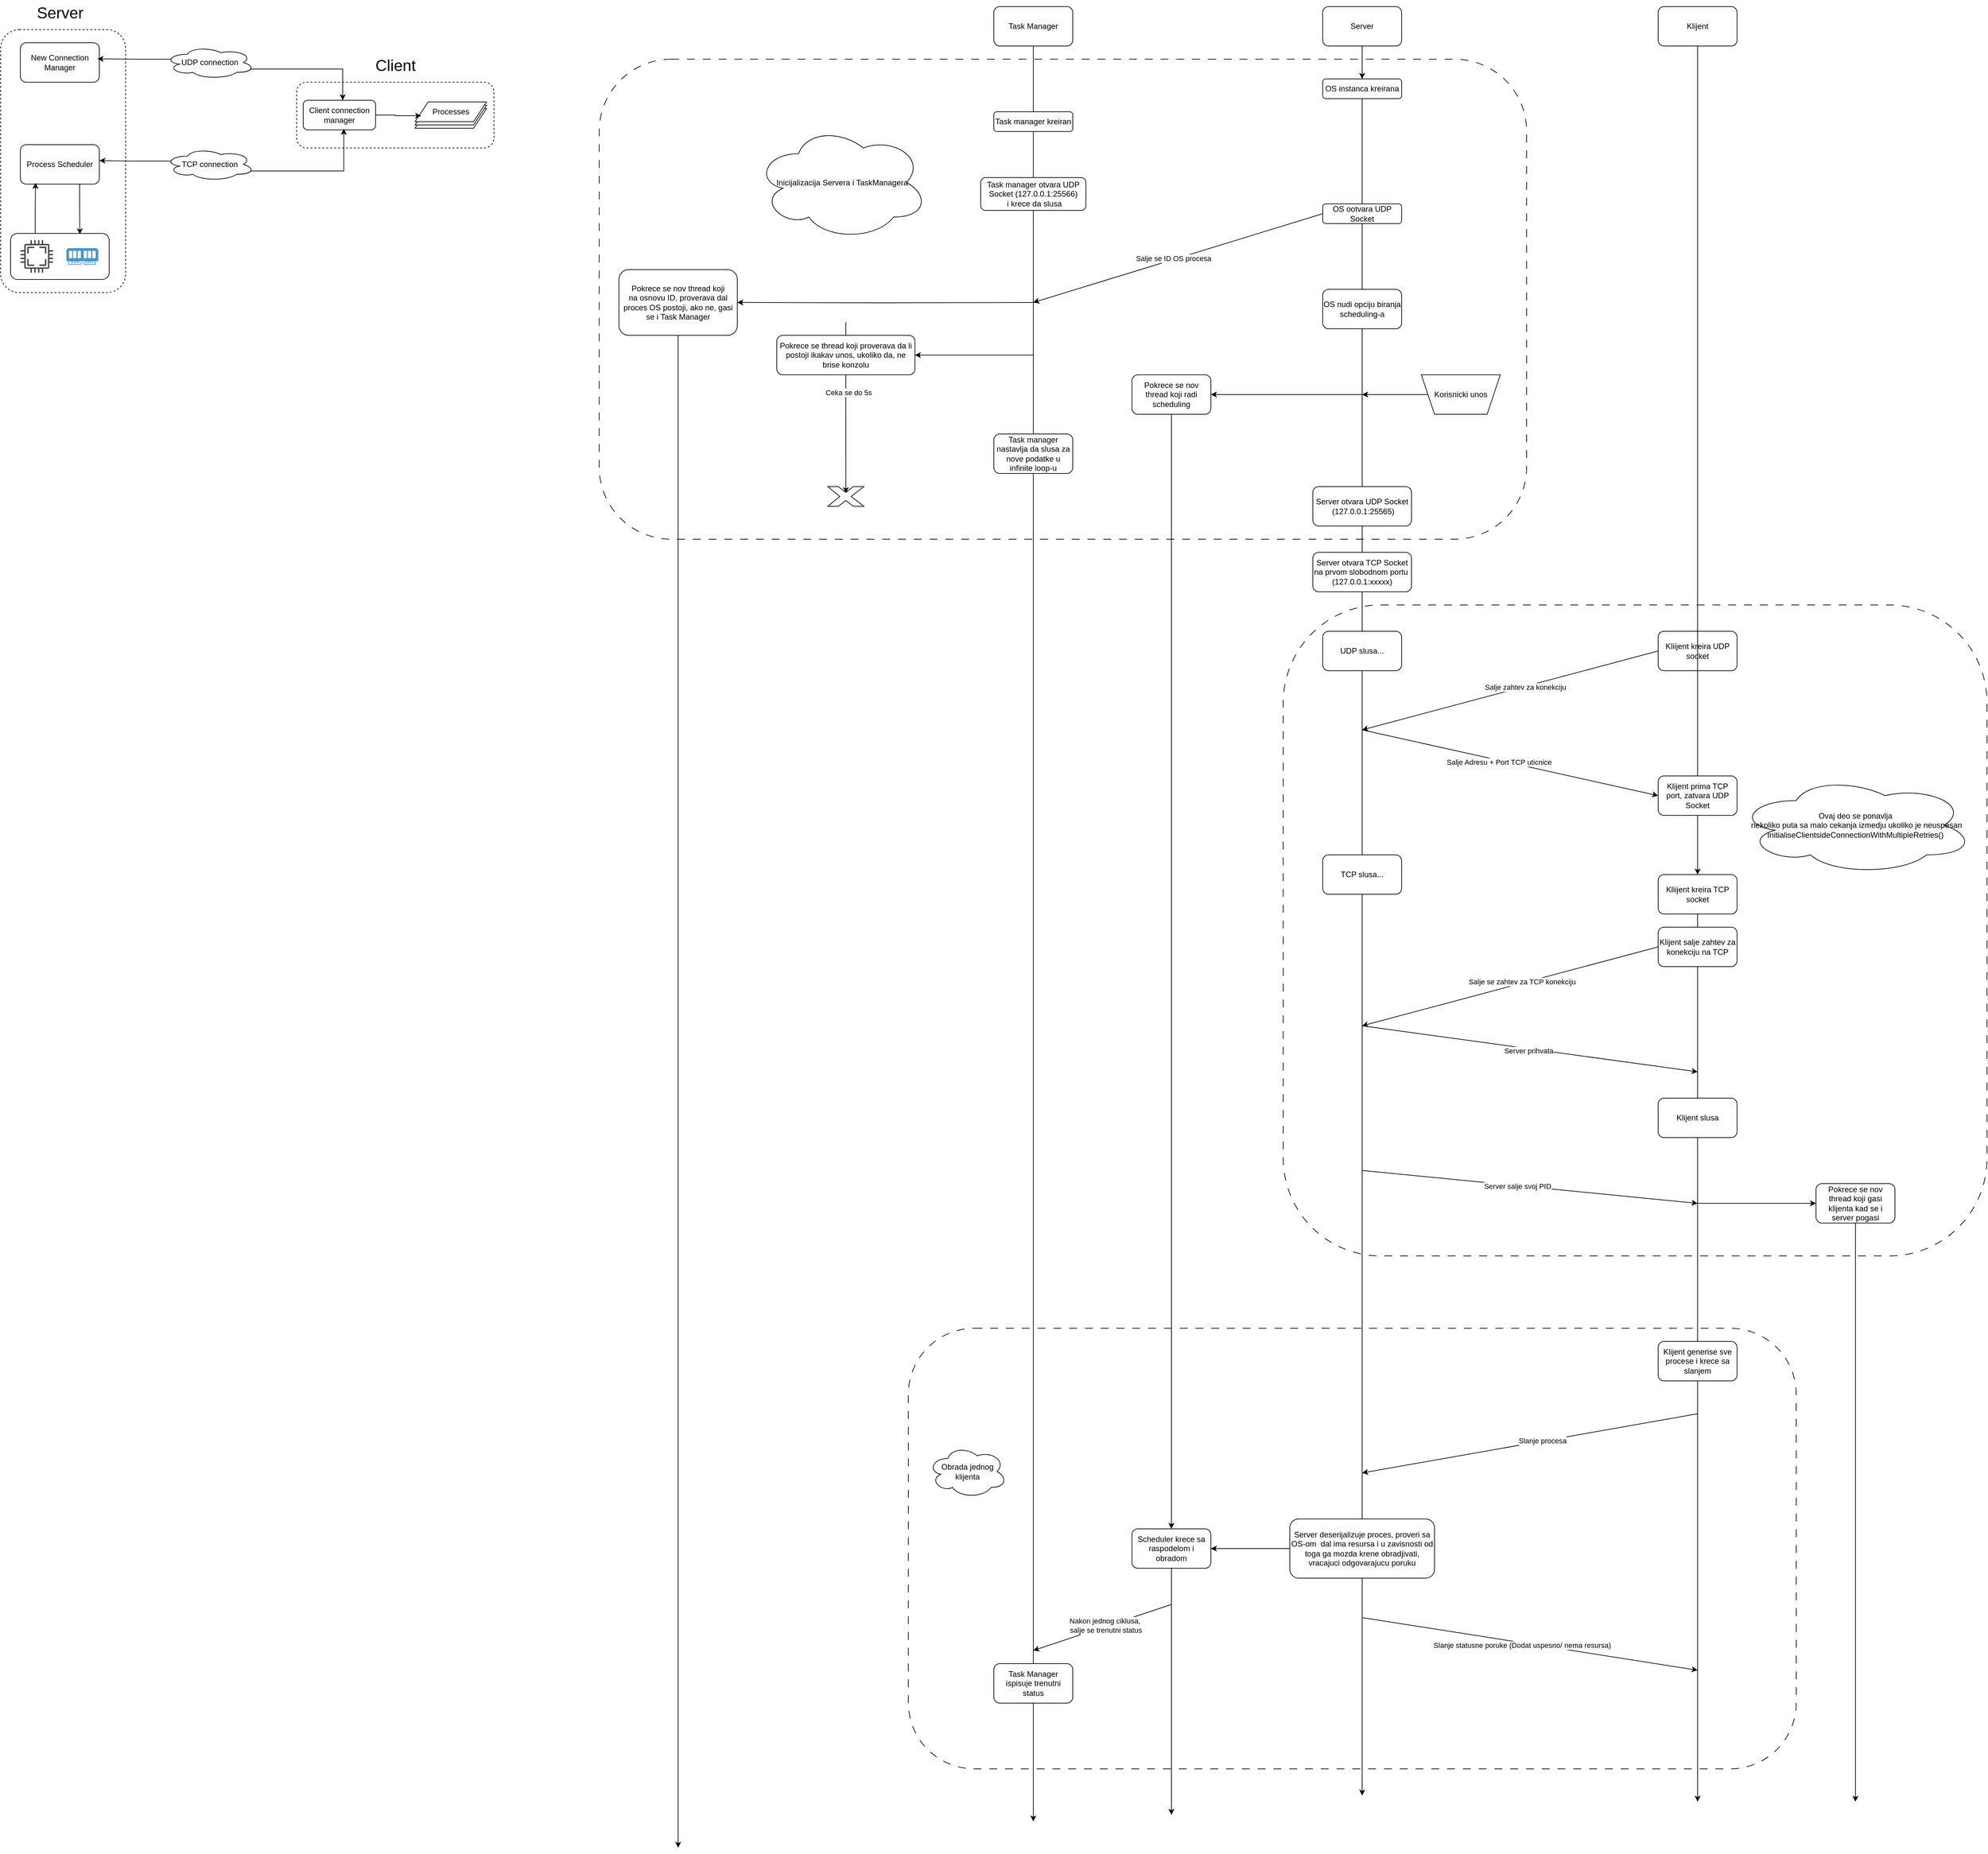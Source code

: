 <mxfile version="27.1.4">
  <diagram name="Page-1" id="ZypiApr3Vc_sd6u4OmtT">
    <mxGraphModel dx="2876" dy="623" grid="1" gridSize="10" guides="1" tooltips="1" connect="1" arrows="1" fold="1" page="1" pageScale="1" pageWidth="827" pageHeight="1169" math="0" shadow="0">
      <root>
        <mxCell id="0" />
        <mxCell id="1" parent="0" />
        <mxCell id="yFTWy4D6VP6E0k01gz3a-50" value="" style="rounded=1;whiteSpace=wrap;html=1;fillColor=none;dashed=1;dashPattern=12 12;" vertex="1" parent="1">
          <mxGeometry x="680" y="1060" width="1070" height="990" as="geometry" />
        </mxCell>
        <mxCell id="yFTWy4D6VP6E0k01gz3a-3" style="edgeStyle=orthogonalEdgeStyle;rounded=0;orthogonalLoop=1;jettySize=auto;html=1;" edge="1" parent="1" source="yFTWy4D6VP6E0k01gz3a-9">
          <mxGeometry relative="1" as="geometry">
            <mxPoint x="800" y="2870.625" as="targetPoint" />
          </mxGeometry>
        </mxCell>
        <mxCell id="yFTWy4D6VP6E0k01gz3a-1" value="&lt;div&gt;Server&lt;/div&gt;" style="rounded=1;whiteSpace=wrap;html=1;" vertex="1" parent="1">
          <mxGeometry x="740" y="150" width="120" height="60" as="geometry" />
        </mxCell>
        <mxCell id="yFTWy4D6VP6E0k01gz3a-4" style="edgeStyle=orthogonalEdgeStyle;rounded=0;orthogonalLoop=1;jettySize=auto;html=1;" edge="1" parent="1" source="yFTWy4D6VP6E0k01gz3a-2">
          <mxGeometry relative="1" as="geometry">
            <mxPoint x="300" y="2910" as="targetPoint" />
          </mxGeometry>
        </mxCell>
        <mxCell id="yFTWy4D6VP6E0k01gz3a-2" value="Task Manager" style="rounded=1;whiteSpace=wrap;html=1;" vertex="1" parent="1">
          <mxGeometry x="240" y="150" width="120" height="60" as="geometry" />
        </mxCell>
        <mxCell id="yFTWy4D6VP6E0k01gz3a-10" value="" style="edgeStyle=orthogonalEdgeStyle;rounded=0;orthogonalLoop=1;jettySize=auto;html=1;" edge="1" parent="1" source="yFTWy4D6VP6E0k01gz3a-1" target="yFTWy4D6VP6E0k01gz3a-9">
          <mxGeometry relative="1" as="geometry">
            <mxPoint x="800" y="1141.667" as="targetPoint" />
            <mxPoint x="800" y="210" as="sourcePoint" />
          </mxGeometry>
        </mxCell>
        <mxCell id="yFTWy4D6VP6E0k01gz3a-9" value="OS instanca kreirana" style="rounded=1;whiteSpace=wrap;html=1;" vertex="1" parent="1">
          <mxGeometry x="740" y="260" width="120" height="30" as="geometry" />
        </mxCell>
        <mxCell id="yFTWy4D6VP6E0k01gz3a-11" value="Task manager kreiran" style="rounded=1;whiteSpace=wrap;html=1;" vertex="1" parent="1">
          <mxGeometry x="240" y="310" width="120" height="30" as="geometry" />
        </mxCell>
        <mxCell id="yFTWy4D6VP6E0k01gz3a-12" value="&lt;div&gt;Task manager otvara UDP Socket (127.0.0.1:25566)&lt;/div&gt;&amp;nbsp;i krece da slusa" style="rounded=1;whiteSpace=wrap;html=1;" vertex="1" parent="1">
          <mxGeometry x="220" y="410" width="160" height="50" as="geometry" />
        </mxCell>
        <mxCell id="yFTWy4D6VP6E0k01gz3a-16" value="OS ootvara UDP Socket" style="rounded=1;whiteSpace=wrap;html=1;" vertex="1" parent="1">
          <mxGeometry x="740" y="450" width="120" height="30" as="geometry" />
        </mxCell>
        <mxCell id="yFTWy4D6VP6E0k01gz3a-17" value="" style="endArrow=classic;html=1;rounded=0;exitX=0;exitY=0.5;exitDx=0;exitDy=0;" edge="1" parent="1" source="yFTWy4D6VP6E0k01gz3a-16">
          <mxGeometry width="50" height="50" relative="1" as="geometry">
            <mxPoint x="360" y="580" as="sourcePoint" />
            <mxPoint x="300" y="600" as="targetPoint" />
          </mxGeometry>
        </mxCell>
        <mxCell id="yFTWy4D6VP6E0k01gz3a-18" value="Salje se ID OS procesa" style="edgeLabel;html=1;align=center;verticalAlign=middle;resizable=0;points=[];" vertex="1" connectable="0" parent="yFTWy4D6VP6E0k01gz3a-17">
          <mxGeometry x="0.031" y="-2" relative="1" as="geometry">
            <mxPoint as="offset" />
          </mxGeometry>
        </mxCell>
        <mxCell id="yFTWy4D6VP6E0k01gz3a-21" style="edgeStyle=orthogonalEdgeStyle;rounded=0;orthogonalLoop=1;jettySize=auto;html=1;entryX=1;entryY=0.5;entryDx=0;entryDy=0;" edge="1" parent="1" target="yFTWy4D6VP6E0k01gz3a-20">
          <mxGeometry relative="1" as="geometry">
            <mxPoint x="300" y="600" as="sourcePoint" />
          </mxGeometry>
        </mxCell>
        <mxCell id="yFTWy4D6VP6E0k01gz3a-99" style="edgeStyle=orthogonalEdgeStyle;rounded=0;orthogonalLoop=1;jettySize=auto;html=1;exitX=0.5;exitY=1;exitDx=0;exitDy=0;" edge="1" parent="1" source="yFTWy4D6VP6E0k01gz3a-20">
          <mxGeometry relative="1" as="geometry">
            <mxPoint x="-240" y="2950" as="targetPoint" />
            <mxPoint x="-240" y="1740.0" as="sourcePoint" />
            <Array as="points">
              <mxPoint x="-240" y="2930" />
            </Array>
          </mxGeometry>
        </mxCell>
        <mxCell id="yFTWy4D6VP6E0k01gz3a-20" value="&lt;div&gt;Pokrece se nov thread koji&lt;br&gt;&lt;/div&gt;&lt;div&gt;na osnovu ID, proverava dal proces OS postoji, ako ne, gasi se i Task Manager&lt;br&gt;&lt;/div&gt;" style="rounded=1;whiteSpace=wrap;html=1;" vertex="1" parent="1">
          <mxGeometry x="-330" y="550" width="180" height="100" as="geometry" />
        </mxCell>
        <mxCell id="yFTWy4D6VP6E0k01gz3a-22" value="" style="endArrow=classic;html=1;rounded=0;entryX=1;entryY=0.5;entryDx=0;entryDy=0;" edge="1" parent="1" target="yFTWy4D6VP6E0k01gz3a-23">
          <mxGeometry width="50" height="50" relative="1" as="geometry">
            <mxPoint x="300" y="680" as="sourcePoint" />
            <mxPoint x="150" y="680" as="targetPoint" />
          </mxGeometry>
        </mxCell>
        <mxCell id="yFTWy4D6VP6E0k01gz3a-96" style="edgeStyle=orthogonalEdgeStyle;rounded=0;orthogonalLoop=1;jettySize=auto;html=1;entryX=0.266;entryY=0.904;entryDx=0;entryDy=0;entryPerimeter=0;" edge="1" parent="1" source="yFTWy4D6VP6E0k01gz3a-23" target="yFTWy4D6VP6E0k01gz3a-107">
          <mxGeometry relative="1" as="geometry">
            <mxPoint x="15" y="1060" as="targetPoint" />
          </mxGeometry>
        </mxCell>
        <mxCell id="yFTWy4D6VP6E0k01gz3a-97" value="Ceka se do 5s" style="edgeLabel;html=1;align=center;verticalAlign=middle;resizable=0;points=[];" vertex="1" connectable="0" parent="yFTWy4D6VP6E0k01gz3a-96">
          <mxGeometry x="-0.095" y="4" relative="1" as="geometry">
            <mxPoint as="offset" />
          </mxGeometry>
        </mxCell>
        <mxCell id="yFTWy4D6VP6E0k01gz3a-23" value="Pokrece se thread koji proverava da li postoji ikakav unos, ukoliko da, ne brise konzolu" style="rounded=1;whiteSpace=wrap;html=1;" vertex="1" parent="1">
          <mxGeometry x="-90" y="650" width="210" height="60" as="geometry" />
        </mxCell>
        <mxCell id="yFTWy4D6VP6E0k01gz3a-24" value="Task manager nastavlja da slusa za nove podatke u infinite loop-u" style="rounded=1;whiteSpace=wrap;html=1;" vertex="1" parent="1">
          <mxGeometry x="240" y="800" width="120" height="60" as="geometry" />
        </mxCell>
        <mxCell id="yFTWy4D6VP6E0k01gz3a-25" value="OS nudi opciju biranja scheduling-a" style="rounded=1;whiteSpace=wrap;html=1;" vertex="1" parent="1">
          <mxGeometry x="740" y="580" width="120" height="60" as="geometry" />
        </mxCell>
        <mxCell id="yFTWy4D6VP6E0k01gz3a-27" style="edgeStyle=orthogonalEdgeStyle;rounded=0;orthogonalLoop=1;jettySize=auto;html=1;" edge="1" parent="1" source="yFTWy4D6VP6E0k01gz3a-26">
          <mxGeometry relative="1" as="geometry">
            <mxPoint x="800" y="740" as="targetPoint" />
          </mxGeometry>
        </mxCell>
        <mxCell id="yFTWy4D6VP6E0k01gz3a-26" value="Korisnicki unos" style="shape=trapezoid;perimeter=trapezoidPerimeter;whiteSpace=wrap;html=1;fixedSize=1;direction=west;" vertex="1" parent="1">
          <mxGeometry x="890" y="710" width="120" height="60" as="geometry" />
        </mxCell>
        <mxCell id="yFTWy4D6VP6E0k01gz3a-30" style="edgeStyle=orthogonalEdgeStyle;rounded=0;orthogonalLoop=1;jettySize=auto;html=1;exitX=0.5;exitY=1;exitDx=0;exitDy=0;" edge="1" parent="1" source="yFTWy4D6VP6E0k01gz3a-93">
          <mxGeometry relative="1" as="geometry">
            <mxPoint x="510" y="2900" as="targetPoint" />
            <mxPoint x="510" y="1140.0" as="sourcePoint" />
          </mxGeometry>
        </mxCell>
        <mxCell id="yFTWy4D6VP6E0k01gz3a-28" value="Pokrece se nov thread koji radi scheduling" style="rounded=1;whiteSpace=wrap;html=1;" vertex="1" parent="1">
          <mxGeometry x="450" y="710" width="120" height="60" as="geometry" />
        </mxCell>
        <mxCell id="yFTWy4D6VP6E0k01gz3a-29" value="" style="endArrow=classic;html=1;rounded=0;entryX=1;entryY=0.5;entryDx=0;entryDy=0;" edge="1" parent="1" target="yFTWy4D6VP6E0k01gz3a-28">
          <mxGeometry width="50" height="50" relative="1" as="geometry">
            <mxPoint x="800" y="740" as="sourcePoint" />
            <mxPoint x="690" y="740" as="targetPoint" />
          </mxGeometry>
        </mxCell>
        <mxCell id="yFTWy4D6VP6E0k01gz3a-31" value="&lt;div&gt;Server otvara UDP Socket &amp;nbsp;(127.0.0.1:25565) &lt;br&gt;&lt;/div&gt;" style="rounded=1;whiteSpace=wrap;html=1;" vertex="1" parent="1">
          <mxGeometry x="725" y="880" width="150" height="60" as="geometry" />
        </mxCell>
        <mxCell id="yFTWy4D6VP6E0k01gz3a-32" value="&lt;div&gt;Server otvara TCP Socket&lt;/div&gt;&lt;div&gt;na prvom slobodnom portu&amp;nbsp; (127.0.0.1:xxxxx) &lt;br&gt;&lt;/div&gt;" style="rounded=1;whiteSpace=wrap;html=1;" vertex="1" parent="1">
          <mxGeometry x="725" y="980" width="150" height="60" as="geometry" />
        </mxCell>
        <mxCell id="yFTWy4D6VP6E0k01gz3a-33" value="UDP slusa..." style="rounded=1;whiteSpace=wrap;html=1;" vertex="1" parent="1">
          <mxGeometry x="740" y="1100" width="120" height="60" as="geometry" />
        </mxCell>
        <mxCell id="yFTWy4D6VP6E0k01gz3a-35" style="edgeStyle=orthogonalEdgeStyle;rounded=0;orthogonalLoop=1;jettySize=auto;html=1;" edge="1" parent="1" source="yFTWy4D6VP6E0k01gz3a-53">
          <mxGeometry relative="1" as="geometry">
            <mxPoint x="1310" y="2880" as="targetPoint" />
          </mxGeometry>
        </mxCell>
        <mxCell id="yFTWy4D6VP6E0k01gz3a-34" value="&lt;div&gt;Klijent&lt;/div&gt;" style="rounded=1;whiteSpace=wrap;html=1;" vertex="1" parent="1">
          <mxGeometry x="1250" y="150" width="120" height="60" as="geometry" />
        </mxCell>
        <mxCell id="yFTWy4D6VP6E0k01gz3a-36" value="Kliijent kreira UDP socket" style="rounded=1;whiteSpace=wrap;html=1;" vertex="1" parent="1">
          <mxGeometry x="1250" y="1100" width="120" height="60" as="geometry" />
        </mxCell>
        <mxCell id="yFTWy4D6VP6E0k01gz3a-37" value="" style="endArrow=classic;html=1;rounded=0;exitX=0;exitY=0.5;exitDx=0;exitDy=0;" edge="1" parent="1" source="yFTWy4D6VP6E0k01gz3a-36">
          <mxGeometry width="50" height="50" relative="1" as="geometry">
            <mxPoint x="1040" y="1240" as="sourcePoint" />
            <mxPoint x="800" y="1250" as="targetPoint" />
          </mxGeometry>
        </mxCell>
        <mxCell id="yFTWy4D6VP6E0k01gz3a-38" value="Salje zahtev za konekciju" style="edgeLabel;html=1;align=center;verticalAlign=middle;resizable=0;points=[];" vertex="1" connectable="0" parent="yFTWy4D6VP6E0k01gz3a-37">
          <mxGeometry x="-0.101" y="1" relative="1" as="geometry">
            <mxPoint as="offset" />
          </mxGeometry>
        </mxCell>
        <mxCell id="yFTWy4D6VP6E0k01gz3a-39" value="" style="endArrow=classic;html=1;rounded=0;entryX=0;entryY=0.5;entryDx=0;entryDy=0;" edge="1" parent="1" target="yFTWy4D6VP6E0k01gz3a-41">
          <mxGeometry width="50" height="50" relative="1" as="geometry">
            <mxPoint x="800" y="1250" as="sourcePoint" />
            <mxPoint x="1310" y="1350" as="targetPoint" />
          </mxGeometry>
        </mxCell>
        <mxCell id="yFTWy4D6VP6E0k01gz3a-40" value="Salje Adresu + Port TCP uticnice" style="edgeLabel;html=1;align=center;verticalAlign=middle;resizable=0;points=[];" vertex="1" connectable="0" parent="yFTWy4D6VP6E0k01gz3a-39">
          <mxGeometry x="-0.073" y="-2" relative="1" as="geometry">
            <mxPoint as="offset" />
          </mxGeometry>
        </mxCell>
        <mxCell id="yFTWy4D6VP6E0k01gz3a-42" value="TCP slusa..." style="rounded=1;whiteSpace=wrap;html=1;" vertex="1" parent="1">
          <mxGeometry x="740" y="1440" width="120" height="60" as="geometry" />
        </mxCell>
        <mxCell id="yFTWy4D6VP6E0k01gz3a-43" value="Klijent salje zahtev za konekciju na TCP" style="rounded=1;whiteSpace=wrap;html=1;" vertex="1" parent="1">
          <mxGeometry x="1250" y="1550" width="120" height="60" as="geometry" />
        </mxCell>
        <mxCell id="yFTWy4D6VP6E0k01gz3a-45" value="" style="endArrow=classic;html=1;rounded=0;exitX=0;exitY=0.5;exitDx=0;exitDy=0;" edge="1" parent="1" source="yFTWy4D6VP6E0k01gz3a-43">
          <mxGeometry width="50" height="50" relative="1" as="geometry">
            <mxPoint x="1020" y="1590" as="sourcePoint" />
            <mxPoint x="800" y="1700" as="targetPoint" />
          </mxGeometry>
        </mxCell>
        <mxCell id="yFTWy4D6VP6E0k01gz3a-47" value="Salje se zahtev za TCP konekciju" style="edgeLabel;html=1;align=center;verticalAlign=middle;resizable=0;points=[];" vertex="1" connectable="0" parent="yFTWy4D6VP6E0k01gz3a-45">
          <mxGeometry x="-0.082" y="-2" relative="1" as="geometry">
            <mxPoint as="offset" />
          </mxGeometry>
        </mxCell>
        <mxCell id="yFTWy4D6VP6E0k01gz3a-48" value="" style="endArrow=classic;html=1;rounded=0;" edge="1" parent="1">
          <mxGeometry width="50" height="50" relative="1" as="geometry">
            <mxPoint x="800" y="1700" as="sourcePoint" />
            <mxPoint x="1310" y="1770" as="targetPoint" />
          </mxGeometry>
        </mxCell>
        <mxCell id="yFTWy4D6VP6E0k01gz3a-49" value="Server prihvata" style="edgeLabel;html=1;align=center;verticalAlign=middle;resizable=0;points=[];" vertex="1" connectable="0" parent="yFTWy4D6VP6E0k01gz3a-48">
          <mxGeometry x="-0.01" y="-2" relative="1" as="geometry">
            <mxPoint y="1" as="offset" />
          </mxGeometry>
        </mxCell>
        <mxCell id="yFTWy4D6VP6E0k01gz3a-51" value="&lt;div&gt;Ovaj deo se ponavlja&lt;/div&gt;&lt;div&gt;&amp;nbsp;nekoliko puta sa malo cekanja izmedju ukoliko je neuspesan&lt;/div&gt;&lt;div&gt;InitialiseClientsideConnectionWithMultipleRetries()&lt;br&gt;&lt;/div&gt;" style="ellipse;shape=cloud;whiteSpace=wrap;html=1;" vertex="1" parent="1">
          <mxGeometry x="1370" y="1320" width="360" height="150" as="geometry" />
        </mxCell>
        <mxCell id="yFTWy4D6VP6E0k01gz3a-54" value="" style="edgeStyle=orthogonalEdgeStyle;rounded=0;orthogonalLoop=1;jettySize=auto;html=1;" edge="1" parent="1" source="yFTWy4D6VP6E0k01gz3a-34" target="yFTWy4D6VP6E0k01gz3a-53">
          <mxGeometry relative="1" as="geometry">
            <mxPoint x="1310" y="1880" as="targetPoint" />
            <mxPoint x="1310" y="210" as="sourcePoint" />
          </mxGeometry>
        </mxCell>
        <mxCell id="yFTWy4D6VP6E0k01gz3a-53" value="Kliijent kreira TCP socket" style="rounded=1;whiteSpace=wrap;html=1;" vertex="1" parent="1">
          <mxGeometry x="1250" y="1470" width="120" height="60" as="geometry" />
        </mxCell>
        <mxCell id="yFTWy4D6VP6E0k01gz3a-56" value="Klijent slusa" style="rounded=1;whiteSpace=wrap;html=1;" vertex="1" parent="1">
          <mxGeometry x="1250" y="1810" width="120" height="60" as="geometry" />
        </mxCell>
        <mxCell id="yFTWy4D6VP6E0k01gz3a-41" value="Klijent prima TCP port, zatvara UDP Socket" style="rounded=1;whiteSpace=wrap;html=1;" vertex="1" parent="1">
          <mxGeometry x="1250" y="1320" width="120" height="60" as="geometry" />
        </mxCell>
        <mxCell id="yFTWy4D6VP6E0k01gz3a-58" value="" style="endArrow=classic;html=1;rounded=0;" edge="1" parent="1">
          <mxGeometry width="50" height="50" relative="1" as="geometry">
            <mxPoint x="800" y="1920" as="sourcePoint" />
            <mxPoint x="1310" y="1970" as="targetPoint" />
          </mxGeometry>
        </mxCell>
        <mxCell id="yFTWy4D6VP6E0k01gz3a-59" value="Server salje svoj PID" style="edgeLabel;html=1;align=center;verticalAlign=middle;resizable=0;points=[];" vertex="1" connectable="0" parent="yFTWy4D6VP6E0k01gz3a-58">
          <mxGeometry x="-0.076" y="-1" relative="1" as="geometry">
            <mxPoint as="offset" />
          </mxGeometry>
        </mxCell>
        <mxCell id="yFTWy4D6VP6E0k01gz3a-62" style="edgeStyle=orthogonalEdgeStyle;rounded=0;orthogonalLoop=1;jettySize=auto;html=1;" edge="1" parent="1" source="yFTWy4D6VP6E0k01gz3a-60">
          <mxGeometry relative="1" as="geometry">
            <mxPoint x="1550" y="2880" as="targetPoint" />
          </mxGeometry>
        </mxCell>
        <mxCell id="yFTWy4D6VP6E0k01gz3a-60" value="Pokrece se nov thread koji gasi klijenta kad se i server pogasi" style="rounded=1;whiteSpace=wrap;html=1;" vertex="1" parent="1">
          <mxGeometry x="1490" y="1940" width="120" height="60" as="geometry" />
        </mxCell>
        <mxCell id="yFTWy4D6VP6E0k01gz3a-61" value="" style="endArrow=classic;html=1;rounded=0;entryX=0;entryY=0.5;entryDx=0;entryDy=0;" edge="1" parent="1" target="yFTWy4D6VP6E0k01gz3a-60">
          <mxGeometry width="50" height="50" relative="1" as="geometry">
            <mxPoint x="1310" y="1970" as="sourcePoint" />
            <mxPoint x="1440" y="1940" as="targetPoint" />
          </mxGeometry>
        </mxCell>
        <mxCell id="yFTWy4D6VP6E0k01gz3a-63" value="" style="rounded=1;whiteSpace=wrap;html=1;fillColor=none;dashed=1;" vertex="1" parent="1">
          <mxGeometry x="-1270" y="185" width="190" height="400" as="geometry" />
        </mxCell>
        <mxCell id="yFTWy4D6VP6E0k01gz3a-64" value="New Connection Manager " style="rounded=1;whiteSpace=wrap;html=1;" vertex="1" parent="1">
          <mxGeometry x="-1240" y="205" width="120" height="60" as="geometry" />
        </mxCell>
        <mxCell id="yFTWy4D6VP6E0k01gz3a-65" value="&lt;div&gt;Client connection manager&lt;/div&gt;" style="rounded=1;whiteSpace=wrap;html=1;" vertex="1" parent="1">
          <mxGeometry x="-810" y="292.5" width="110" height="45" as="geometry" />
        </mxCell>
        <mxCell id="yFTWy4D6VP6E0k01gz3a-66" value="Process Scheduler" style="rounded=1;whiteSpace=wrap;html=1;" vertex="1" parent="1">
          <mxGeometry x="-1240" y="360" width="120" height="60" as="geometry" />
        </mxCell>
        <mxCell id="yFTWy4D6VP6E0k01gz3a-67" value="" style="group" vertex="1" connectable="0" parent="1">
          <mxGeometry x="-640" y="295" width="108.86" height="40" as="geometry" />
        </mxCell>
        <mxCell id="yFTWy4D6VP6E0k01gz3a-68" value="Process" style="shape=parallelogram;perimeter=parallelogramPerimeter;whiteSpace=wrap;html=1;fixedSize=1;movable=1;resizable=1;rotatable=1;deletable=1;editable=1;locked=0;connectable=1;" vertex="1" parent="yFTWy4D6VP6E0k01gz3a-67">
          <mxGeometry y="10" width="108.857" height="30" as="geometry" />
        </mxCell>
        <mxCell id="yFTWy4D6VP6E0k01gz3a-69" value="Process" style="shape=parallelogram;perimeter=parallelogramPerimeter;whiteSpace=wrap;html=1;fixedSize=1;movable=1;resizable=1;rotatable=1;deletable=1;editable=1;locked=0;connectable=1;" vertex="1" parent="yFTWy4D6VP6E0k01gz3a-67">
          <mxGeometry x="0.001" y="5" width="108.857" height="30" as="geometry" />
        </mxCell>
        <mxCell id="yFTWy4D6VP6E0k01gz3a-70" value="Processes" style="shape=parallelogram;perimeter=parallelogramPerimeter;whiteSpace=wrap;html=1;fixedSize=1;movable=1;resizable=1;rotatable=1;deletable=1;editable=1;locked=0;connectable=1;" vertex="1" parent="yFTWy4D6VP6E0k01gz3a-67">
          <mxGeometry x="0.003" width="108.857" height="30" as="geometry" />
        </mxCell>
        <mxCell id="yFTWy4D6VP6E0k01gz3a-71" style="edgeStyle=orthogonalEdgeStyle;rounded=0;orthogonalLoop=1;jettySize=auto;html=1;entryX=0.085;entryY=0.7;entryDx=0;entryDy=0;entryPerimeter=0;" edge="1" parent="1" source="yFTWy4D6VP6E0k01gz3a-65" target="yFTWy4D6VP6E0k01gz3a-70">
          <mxGeometry relative="1" as="geometry" />
        </mxCell>
        <mxCell id="yFTWy4D6VP6E0k01gz3a-72" value="UDP connection" style="ellipse;shape=cloud;whiteSpace=wrap;html=1;" vertex="1" parent="1">
          <mxGeometry x="-1020" y="210" width="136" height="50" as="geometry" />
        </mxCell>
        <mxCell id="yFTWy4D6VP6E0k01gz3a-73" value="TCP connection" style="ellipse;shape=cloud;whiteSpace=wrap;html=1;" vertex="1" parent="1">
          <mxGeometry x="-1020" y="365" width="136" height="50" as="geometry" />
        </mxCell>
        <mxCell id="yFTWy4D6VP6E0k01gz3a-74" style="edgeStyle=orthogonalEdgeStyle;rounded=0;orthogonalLoop=1;jettySize=auto;html=1;entryX=0.96;entryY=0.7;entryDx=0;entryDy=0;entryPerimeter=0;endArrow=none;endFill=0;startArrow=classic;startFill=1;" edge="1" parent="1" source="yFTWy4D6VP6E0k01gz3a-65" target="yFTWy4D6VP6E0k01gz3a-72">
          <mxGeometry relative="1" as="geometry">
            <Array as="points">
              <mxPoint x="-750" y="245" />
            </Array>
          </mxGeometry>
        </mxCell>
        <mxCell id="yFTWy4D6VP6E0k01gz3a-75" style="edgeStyle=orthogonalEdgeStyle;rounded=0;orthogonalLoop=1;jettySize=auto;html=1;exitX=0.07;exitY=0.4;exitDx=0;exitDy=0;exitPerimeter=0;entryX=0.977;entryY=0.407;entryDx=0;entryDy=0;entryPerimeter=0;" edge="1" parent="1" source="yFTWy4D6VP6E0k01gz3a-72" target="yFTWy4D6VP6E0k01gz3a-64">
          <mxGeometry relative="1" as="geometry" />
        </mxCell>
        <mxCell id="yFTWy4D6VP6E0k01gz3a-76" style="edgeStyle=orthogonalEdgeStyle;rounded=0;orthogonalLoop=1;jettySize=auto;html=1;exitX=0.07;exitY=0.4;exitDx=0;exitDy=0;exitPerimeter=0;entryX=1.001;entryY=0.405;entryDx=0;entryDy=0;entryPerimeter=0;" edge="1" parent="1" source="yFTWy4D6VP6E0k01gz3a-73" target="yFTWy4D6VP6E0k01gz3a-66">
          <mxGeometry relative="1" as="geometry" />
        </mxCell>
        <mxCell id="yFTWy4D6VP6E0k01gz3a-77" value="" style="group" vertex="1" connectable="0" parent="1">
          <mxGeometry x="-1255" y="495" width="150" height="70" as="geometry" />
        </mxCell>
        <mxCell id="yFTWy4D6VP6E0k01gz3a-78" value="" style="rounded=1;whiteSpace=wrap;html=1;" vertex="1" parent="yFTWy4D6VP6E0k01gz3a-77">
          <mxGeometry width="150" height="70" as="geometry" />
        </mxCell>
        <mxCell id="yFTWy4D6VP6E0k01gz3a-79" value="" style="sketch=0;pointerEvents=1;shadow=0;dashed=0;html=1;strokeColor=none;fillColor=#434445;aspect=fixed;labelPosition=center;verticalLabelPosition=bottom;verticalAlign=top;align=center;outlineConnect=0;shape=mxgraph.vvd.cpu;" vertex="1" parent="yFTWy4D6VP6E0k01gz3a-77">
          <mxGeometry x="15" y="10" width="50" height="50" as="geometry" />
        </mxCell>
        <mxCell id="yFTWy4D6VP6E0k01gz3a-80" value="" style="pointerEvents=1;shadow=0;dashed=0;html=1;strokeColor=none;fillColor=light-dark(#4495D1,#FFFFFF);labelPosition=center;verticalLabelPosition=bottom;verticalAlign=top;align=center;outlineConnect=0;shape=mxgraph.veeam.ram;" vertex="1" parent="yFTWy4D6VP6E0k01gz3a-77">
          <mxGeometry x="85" y="22.4" width="48.4" height="25.2" as="geometry" />
        </mxCell>
        <mxCell id="yFTWy4D6VP6E0k01gz3a-81" style="edgeStyle=orthogonalEdgeStyle;rounded=0;orthogonalLoop=1;jettySize=auto;html=1;exitX=0.25;exitY=0;exitDx=0;exitDy=0;entryX=0.192;entryY=0.967;entryDx=0;entryDy=0;entryPerimeter=0;" edge="1" parent="1" source="yFTWy4D6VP6E0k01gz3a-78" target="yFTWy4D6VP6E0k01gz3a-66">
          <mxGeometry relative="1" as="geometry" />
        </mxCell>
        <mxCell id="yFTWy4D6VP6E0k01gz3a-82" style="edgeStyle=orthogonalEdgeStyle;rounded=0;orthogonalLoop=1;jettySize=auto;html=1;exitX=0.75;exitY=1;exitDx=0;exitDy=0;entryX=0.703;entryY=0.018;entryDx=0;entryDy=0;entryPerimeter=0;" edge="1" parent="1" source="yFTWy4D6VP6E0k01gz3a-66" target="yFTWy4D6VP6E0k01gz3a-78">
          <mxGeometry relative="1" as="geometry" />
        </mxCell>
        <mxCell id="yFTWy4D6VP6E0k01gz3a-83" value="&lt;font style=&quot;font-size: 24px;&quot;&gt;Server&lt;/font&gt;" style="text;html=1;align=center;verticalAlign=middle;resizable=0;points=[];autosize=1;strokeColor=none;fillColor=none;" vertex="1" parent="1">
          <mxGeometry x="-1225" y="140" width="90" height="40" as="geometry" />
        </mxCell>
        <mxCell id="yFTWy4D6VP6E0k01gz3a-84" style="edgeStyle=orthogonalEdgeStyle;rounded=0;orthogonalLoop=1;jettySize=auto;html=1;exitX=0.96;exitY=0.7;exitDx=0;exitDy=0;exitPerimeter=0;entryX=0.561;entryY=0.964;entryDx=0;entryDy=0;entryPerimeter=0;" edge="1" parent="1" source="yFTWy4D6VP6E0k01gz3a-73" target="yFTWy4D6VP6E0k01gz3a-65">
          <mxGeometry relative="1" as="geometry" />
        </mxCell>
        <mxCell id="yFTWy4D6VP6E0k01gz3a-85" value="" style="rounded=1;whiteSpace=wrap;html=1;fillColor=none;dashed=1;" vertex="1" parent="1">
          <mxGeometry x="-820" y="265" width="300" height="100" as="geometry" />
        </mxCell>
        <mxCell id="yFTWy4D6VP6E0k01gz3a-86" value="&lt;font style=&quot;font-size: 24px;&quot;&gt;Client&lt;/font&gt;" style="text;html=1;align=center;verticalAlign=middle;resizable=0;points=[];autosize=1;strokeColor=none;fillColor=none;" vertex="1" parent="1">
          <mxGeometry x="-710" y="220" width="80" height="40" as="geometry" />
        </mxCell>
        <mxCell id="yFTWy4D6VP6E0k01gz3a-87" value="Klijent generise sve procese i krece sa slanjem" style="rounded=1;whiteSpace=wrap;html=1;" vertex="1" parent="1">
          <mxGeometry x="1250" y="2180" width="120" height="60" as="geometry" />
        </mxCell>
        <mxCell id="yFTWy4D6VP6E0k01gz3a-88" value="" style="endArrow=classic;html=1;rounded=0;" edge="1" parent="1">
          <mxGeometry width="50" height="50" relative="1" as="geometry">
            <mxPoint x="1310" y="2290" as="sourcePoint" />
            <mxPoint x="800" y="2380" as="targetPoint" />
          </mxGeometry>
        </mxCell>
        <mxCell id="yFTWy4D6VP6E0k01gz3a-89" value="Slanje procesa" style="edgeLabel;html=1;align=center;verticalAlign=middle;resizable=0;points=[];" vertex="1" connectable="0" parent="yFTWy4D6VP6E0k01gz3a-88">
          <mxGeometry x="-0.074" y="-1" relative="1" as="geometry">
            <mxPoint as="offset" />
          </mxGeometry>
        </mxCell>
        <mxCell id="yFTWy4D6VP6E0k01gz3a-95" style="edgeStyle=orthogonalEdgeStyle;rounded=0;orthogonalLoop=1;jettySize=auto;html=1;exitX=0;exitY=0.5;exitDx=0;exitDy=0;entryX=1;entryY=0.5;entryDx=0;entryDy=0;" edge="1" parent="1" source="yFTWy4D6VP6E0k01gz3a-90" target="yFTWy4D6VP6E0k01gz3a-93">
          <mxGeometry relative="1" as="geometry" />
        </mxCell>
        <mxCell id="yFTWy4D6VP6E0k01gz3a-90" value="Server deserijalizuje proces, proveri sa OS-om&amp;nbsp; dal ima resursa i u zavisnosti od toga ga mozda krene obradjivati, vracajuci odgovarajucu poruku " style="rounded=1;whiteSpace=wrap;html=1;" vertex="1" parent="1">
          <mxGeometry x="690" y="2450" width="220" height="90" as="geometry" />
        </mxCell>
        <mxCell id="yFTWy4D6VP6E0k01gz3a-91" value="" style="endArrow=classic;html=1;rounded=0;" edge="1" parent="1">
          <mxGeometry width="50" height="50" relative="1" as="geometry">
            <mxPoint x="800" y="2600" as="sourcePoint" />
            <mxPoint x="1310" y="2680" as="targetPoint" />
          </mxGeometry>
        </mxCell>
        <mxCell id="yFTWy4D6VP6E0k01gz3a-92" value="Slanje statusne poruke (Dodat uspesno/ nema resursa)" style="edgeLabel;html=1;align=center;verticalAlign=middle;resizable=0;points=[];" vertex="1" connectable="0" parent="yFTWy4D6VP6E0k01gz3a-91">
          <mxGeometry x="-0.047" y="-4" relative="1" as="geometry">
            <mxPoint as="offset" />
          </mxGeometry>
        </mxCell>
        <mxCell id="yFTWy4D6VP6E0k01gz3a-94" value="" style="edgeStyle=orthogonalEdgeStyle;rounded=0;orthogonalLoop=1;jettySize=auto;html=1;exitX=0.5;exitY=1;exitDx=0;exitDy=0;" edge="1" parent="1" source="yFTWy4D6VP6E0k01gz3a-28" target="yFTWy4D6VP6E0k01gz3a-93">
          <mxGeometry relative="1" as="geometry">
            <mxPoint x="510" y="2900" as="targetPoint" />
            <mxPoint x="510" y="770" as="sourcePoint" />
          </mxGeometry>
        </mxCell>
        <mxCell id="yFTWy4D6VP6E0k01gz3a-93" value="Scheduler krece sa raspodelom i obradom" style="rounded=1;whiteSpace=wrap;html=1;" vertex="1" parent="1">
          <mxGeometry x="450" y="2465" width="120" height="60" as="geometry" />
        </mxCell>
        <mxCell id="yFTWy4D6VP6E0k01gz3a-98" value="" style="verticalLabelPosition=bottom;verticalAlign=top;html=1;shape=mxgraph.basic.x" vertex="1" parent="1">
          <mxGeometry x="-12.5" y="880" width="55" height="30" as="geometry" />
        </mxCell>
        <mxCell id="yFTWy4D6VP6E0k01gz3a-100" value="" style="endArrow=classic;html=1;rounded=0;" edge="1" parent="1">
          <mxGeometry width="50" height="50" relative="1" as="geometry">
            <mxPoint x="510" y="2580" as="sourcePoint" />
            <mxPoint x="300" y="2650" as="targetPoint" />
          </mxGeometry>
        </mxCell>
        <mxCell id="yFTWy4D6VP6E0k01gz3a-101" value="&lt;div&gt;Nakon jednog ciklusa,&amp;nbsp;&lt;/div&gt;&lt;div&gt;salje se trenutni status&lt;/div&gt;" style="edgeLabel;html=1;align=center;verticalAlign=middle;resizable=0;points=[];" vertex="1" connectable="0" parent="yFTWy4D6VP6E0k01gz3a-100">
          <mxGeometry x="-0.078" y="-1" relative="1" as="geometry">
            <mxPoint x="-3" as="offset" />
          </mxGeometry>
        </mxCell>
        <mxCell id="yFTWy4D6VP6E0k01gz3a-102" value="Task Manager ispisuje trenutni status" style="rounded=1;whiteSpace=wrap;html=1;" vertex="1" parent="1">
          <mxGeometry x="240" y="2670" width="120" height="60" as="geometry" />
        </mxCell>
        <mxCell id="yFTWy4D6VP6E0k01gz3a-104" value="" style="rounded=1;whiteSpace=wrap;html=1;fillColor=none;dashed=1;dashPattern=12 12;" vertex="1" parent="1">
          <mxGeometry x="110" y="2160" width="1350" height="670" as="geometry" />
        </mxCell>
        <mxCell id="yFTWy4D6VP6E0k01gz3a-105" value="Obrada jednog klijenta" style="ellipse;shape=cloud;whiteSpace=wrap;html=1;" vertex="1" parent="1">
          <mxGeometry x="140" y="2338" width="120" height="80" as="geometry" />
        </mxCell>
        <mxCell id="yFTWy4D6VP6E0k01gz3a-107" value="" style="rounded=1;whiteSpace=wrap;html=1;fillColor=none;dashed=1;dashPattern=12 12;" vertex="1" parent="1">
          <mxGeometry x="-360" y="230" width="1410" height="730" as="geometry" />
        </mxCell>
        <mxCell id="yFTWy4D6VP6E0k01gz3a-108" value="Inicijalizacija Servera i TaskManagera" style="ellipse;shape=cloud;whiteSpace=wrap;html=1;" vertex="1" parent="1">
          <mxGeometry x="-122.5" y="330" width="262.5" height="175" as="geometry" />
        </mxCell>
      </root>
    </mxGraphModel>
  </diagram>
</mxfile>
